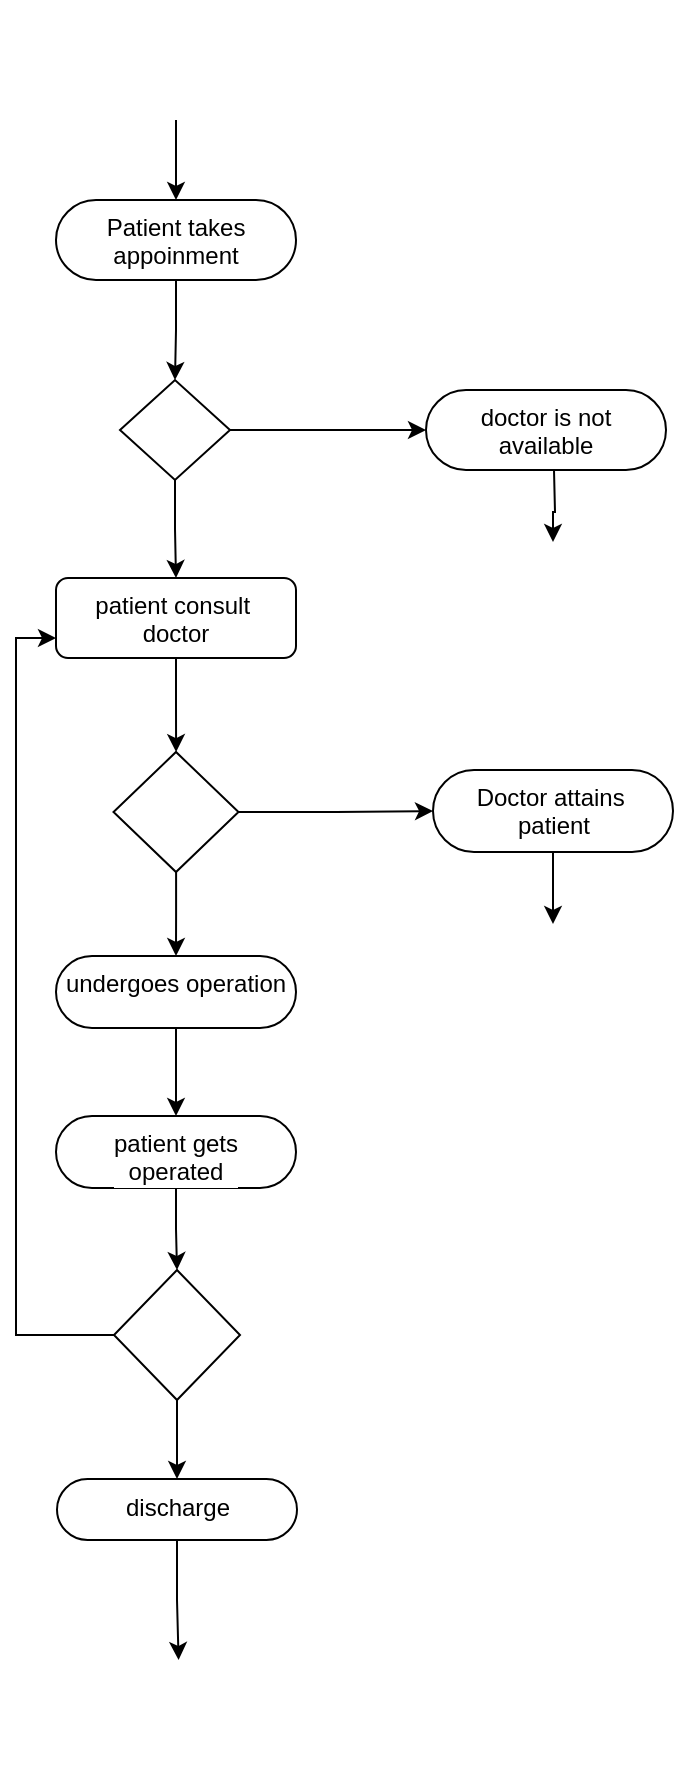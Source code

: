 <mxfile version="21.1.5" type="github">
  <diagram name="Page-1" id="RpUvLiMhU6sr2RmkWBgE">
    <mxGraphModel dx="1176" dy="494" grid="1" gridSize="10" guides="1" tooltips="1" connect="1" arrows="1" fold="1" page="1" pageScale="1" pageWidth="850" pageHeight="1100" math="0" shadow="0">
      <root>
        <mxCell id="0" />
        <mxCell id="1" parent="0" />
        <mxCell id="9DXf2AfMklftnRWy2twK-3" value="" style="edgeStyle=orthogonalEdgeStyle;rounded=0;orthogonalLoop=1;jettySize=auto;html=1;" edge="1" parent="1" source="9DXf2AfMklftnRWy2twK-1" target="9DXf2AfMklftnRWy2twK-2">
          <mxGeometry relative="1" as="geometry" />
        </mxCell>
        <mxCell id="9DXf2AfMklftnRWy2twK-1" value="" style="shape=image;html=1;verticalAlign=top;verticalLabelPosition=bottom;labelBackgroundColor=#ffffff;imageAspect=0;aspect=fixed;image=https://cdn4.iconfinder.com/data/icons/ionicons/512/icon-ios7-circle-filled-128.png" vertex="1" parent="1">
          <mxGeometry x="425" y="30" width="60" height="60" as="geometry" />
        </mxCell>
        <mxCell id="9DXf2AfMklftnRWy2twK-5" value="" style="edgeStyle=orthogonalEdgeStyle;rounded=0;orthogonalLoop=1;jettySize=auto;html=1;" edge="1" parent="1" source="9DXf2AfMklftnRWy2twK-2" target="9DXf2AfMklftnRWy2twK-4">
          <mxGeometry relative="1" as="geometry" />
        </mxCell>
        <mxCell id="9DXf2AfMklftnRWy2twK-2" value="Patient takes&lt;br&gt;appoinment" style="rounded=1;whiteSpace=wrap;html=1;verticalAlign=top;labelBackgroundColor=#ffffff;arcSize=50;" vertex="1" parent="1">
          <mxGeometry x="395" y="130" width="120" height="40" as="geometry" />
        </mxCell>
        <mxCell id="9DXf2AfMklftnRWy2twK-7" value="" style="edgeStyle=orthogonalEdgeStyle;rounded=0;orthogonalLoop=1;jettySize=auto;html=1;" edge="1" parent="1" source="9DXf2AfMklftnRWy2twK-4" target="9DXf2AfMklftnRWy2twK-6">
          <mxGeometry relative="1" as="geometry" />
        </mxCell>
        <mxCell id="9DXf2AfMklftnRWy2twK-9" value="" style="edgeStyle=orthogonalEdgeStyle;rounded=0;orthogonalLoop=1;jettySize=auto;html=1;" edge="1" parent="1" source="9DXf2AfMklftnRWy2twK-4" target="9DXf2AfMklftnRWy2twK-8">
          <mxGeometry relative="1" as="geometry" />
        </mxCell>
        <mxCell id="9DXf2AfMklftnRWy2twK-4" value="" style="rhombus;whiteSpace=wrap;html=1;verticalAlign=top;rounded=1;labelBackgroundColor=#ffffff;arcSize=0;" vertex="1" parent="1">
          <mxGeometry x="427" y="220" width="55" height="50" as="geometry" />
        </mxCell>
        <mxCell id="9DXf2AfMklftnRWy2twK-6" value="doctor is not&lt;br&gt;available" style="whiteSpace=wrap;html=1;verticalAlign=top;rounded=1;labelBackgroundColor=#ffffff;arcSize=50;" vertex="1" parent="1">
          <mxGeometry x="580" y="225" width="120" height="40" as="geometry" />
        </mxCell>
        <mxCell id="9DXf2AfMklftnRWy2twK-11" value="" style="edgeStyle=orthogonalEdgeStyle;rounded=0;orthogonalLoop=1;jettySize=auto;html=1;" edge="1" parent="1" source="9DXf2AfMklftnRWy2twK-8" target="9DXf2AfMklftnRWy2twK-10">
          <mxGeometry relative="1" as="geometry" />
        </mxCell>
        <mxCell id="9DXf2AfMklftnRWy2twK-8" value="patient consult&amp;nbsp;&lt;br&gt;doctor" style="whiteSpace=wrap;html=1;verticalAlign=top;rounded=1;labelBackgroundColor=#ffffff;" vertex="1" parent="1">
          <mxGeometry x="395" y="319" width="120" height="40" as="geometry" />
        </mxCell>
        <mxCell id="9DXf2AfMklftnRWy2twK-13" value="" style="edgeStyle=orthogonalEdgeStyle;rounded=0;orthogonalLoop=1;jettySize=auto;html=1;" edge="1" parent="1" source="9DXf2AfMklftnRWy2twK-10" target="9DXf2AfMklftnRWy2twK-12">
          <mxGeometry relative="1" as="geometry" />
        </mxCell>
        <mxCell id="9DXf2AfMklftnRWy2twK-29" value="" style="edgeStyle=orthogonalEdgeStyle;rounded=0;orthogonalLoop=1;jettySize=auto;html=1;" edge="1" parent="1" source="9DXf2AfMklftnRWy2twK-10" target="9DXf2AfMklftnRWy2twK-28">
          <mxGeometry relative="1" as="geometry" />
        </mxCell>
        <mxCell id="9DXf2AfMklftnRWy2twK-10" value="" style="rhombus;whiteSpace=wrap;html=1;verticalAlign=top;rounded=1;labelBackgroundColor=#ffffff;arcSize=0;" vertex="1" parent="1">
          <mxGeometry x="423.75" y="406" width="62.5" height="60" as="geometry" />
        </mxCell>
        <mxCell id="9DXf2AfMklftnRWy2twK-15" value="" style="edgeStyle=orthogonalEdgeStyle;rounded=0;orthogonalLoop=1;jettySize=auto;html=1;" edge="1" parent="1" source="9DXf2AfMklftnRWy2twK-12" target="9DXf2AfMklftnRWy2twK-14">
          <mxGeometry relative="1" as="geometry" />
        </mxCell>
        <mxCell id="9DXf2AfMklftnRWy2twK-12" value="undergoes operation" style="whiteSpace=wrap;html=1;verticalAlign=top;rounded=1;labelBackgroundColor=#ffffff;arcSize=50;" vertex="1" parent="1">
          <mxGeometry x="395" y="508" width="120" height="36" as="geometry" />
        </mxCell>
        <mxCell id="9DXf2AfMklftnRWy2twK-19" value="" style="edgeStyle=orthogonalEdgeStyle;rounded=0;orthogonalLoop=1;jettySize=auto;html=1;" edge="1" parent="1" source="9DXf2AfMklftnRWy2twK-14" target="9DXf2AfMklftnRWy2twK-18">
          <mxGeometry relative="1" as="geometry" />
        </mxCell>
        <mxCell id="9DXf2AfMklftnRWy2twK-14" value="patient gets&lt;br&gt;operated" style="whiteSpace=wrap;html=1;verticalAlign=top;rounded=1;labelBackgroundColor=#ffffff;arcSize=50;" vertex="1" parent="1">
          <mxGeometry x="395" y="588" width="120" height="36" as="geometry" />
        </mxCell>
        <mxCell id="9DXf2AfMklftnRWy2twK-21" value="" style="edgeStyle=orthogonalEdgeStyle;rounded=0;orthogonalLoop=1;jettySize=auto;html=1;" edge="1" parent="1" source="9DXf2AfMklftnRWy2twK-18" target="9DXf2AfMklftnRWy2twK-20">
          <mxGeometry relative="1" as="geometry" />
        </mxCell>
        <mxCell id="9DXf2AfMklftnRWy2twK-27" style="edgeStyle=orthogonalEdgeStyle;rounded=0;orthogonalLoop=1;jettySize=auto;html=1;entryX=0;entryY=0.75;entryDx=0;entryDy=0;" edge="1" parent="1" source="9DXf2AfMklftnRWy2twK-18" target="9DXf2AfMklftnRWy2twK-8">
          <mxGeometry relative="1" as="geometry">
            <Array as="points">
              <mxPoint x="375" y="698" />
              <mxPoint x="375" y="349" />
            </Array>
          </mxGeometry>
        </mxCell>
        <mxCell id="9DXf2AfMklftnRWy2twK-18" value="" style="rhombus;whiteSpace=wrap;html=1;verticalAlign=top;rounded=1;labelBackgroundColor=#ffffff;arcSize=0;" vertex="1" parent="1">
          <mxGeometry x="424" y="665" width="63" height="65" as="geometry" />
        </mxCell>
        <mxCell id="9DXf2AfMklftnRWy2twK-26" value="" style="edgeStyle=orthogonalEdgeStyle;rounded=0;orthogonalLoop=1;jettySize=auto;html=1;" edge="1" parent="1" source="9DXf2AfMklftnRWy2twK-20" target="9DXf2AfMklftnRWy2twK-24">
          <mxGeometry relative="1" as="geometry" />
        </mxCell>
        <mxCell id="9DXf2AfMklftnRWy2twK-20" value="discharge" style="whiteSpace=wrap;html=1;verticalAlign=top;rounded=1;labelBackgroundColor=#ffffff;arcSize=50;" vertex="1" parent="1">
          <mxGeometry x="395.5" y="769.5" width="120" height="30.5" as="geometry" />
        </mxCell>
        <mxCell id="9DXf2AfMklftnRWy2twK-24" value="" style="shape=image;html=1;verticalAlign=top;verticalLabelPosition=bottom;labelBackgroundColor=#ffffff;imageAspect=0;aspect=fixed;image=https://cdn4.iconfinder.com/data/icons/ionicons/512/icon-ios7-circle-filled-128.png" vertex="1" parent="1">
          <mxGeometry x="426.25" y="860" width="60" height="60" as="geometry" />
        </mxCell>
        <mxCell id="9DXf2AfMklftnRWy2twK-32" style="edgeStyle=orthogonalEdgeStyle;rounded=0;orthogonalLoop=1;jettySize=auto;html=1;" edge="1" parent="1" source="9DXf2AfMklftnRWy2twK-28" target="9DXf2AfMklftnRWy2twK-31">
          <mxGeometry relative="1" as="geometry" />
        </mxCell>
        <mxCell id="9DXf2AfMklftnRWy2twK-28" value="Doctor attains&amp;nbsp;&lt;br&gt;patient" style="whiteSpace=wrap;html=1;verticalAlign=top;rounded=1;labelBackgroundColor=#ffffff;arcSize=50;" vertex="1" parent="1">
          <mxGeometry x="583.5" y="415" width="120" height="41" as="geometry" />
        </mxCell>
        <mxCell id="9DXf2AfMklftnRWy2twK-31" value="" style="shape=image;html=1;verticalAlign=top;verticalLabelPosition=bottom;labelBackgroundColor=#ffffff;imageAspect=0;aspect=fixed;image=https://cdn4.iconfinder.com/data/icons/ionicons/512/icon-ios7-circle-filled-128.png" vertex="1" parent="1">
          <mxGeometry x="614.5" y="492" width="58" height="58" as="geometry" />
        </mxCell>
        <mxCell id="9DXf2AfMklftnRWy2twK-35" style="edgeStyle=orthogonalEdgeStyle;rounded=0;orthogonalLoop=1;jettySize=auto;html=1;" edge="1" parent="1" target="9DXf2AfMklftnRWy2twK-36">
          <mxGeometry relative="1" as="geometry">
            <mxPoint x="644" y="265" as="sourcePoint" />
          </mxGeometry>
        </mxCell>
        <mxCell id="9DXf2AfMklftnRWy2twK-36" value="" style="shape=image;html=1;verticalAlign=top;verticalLabelPosition=bottom;labelBackgroundColor=#ffffff;imageAspect=0;aspect=fixed;image=https://cdn4.iconfinder.com/data/icons/ionicons/512/icon-ios7-circle-filled-128.png" vertex="1" parent="1">
          <mxGeometry x="614.5" y="301" width="58" height="58" as="geometry" />
        </mxCell>
      </root>
    </mxGraphModel>
  </diagram>
</mxfile>
